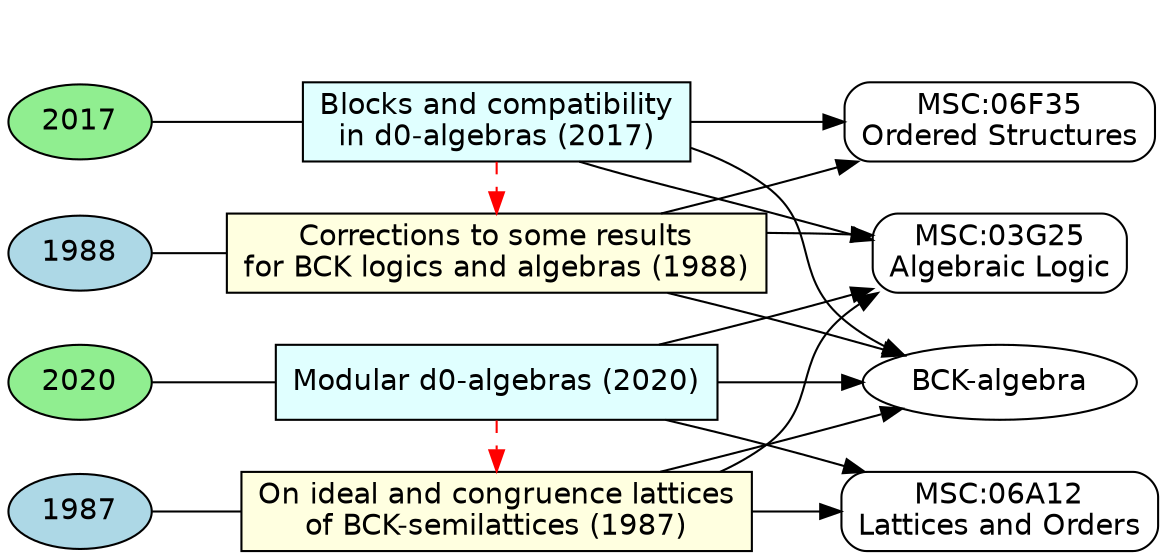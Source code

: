 digraph MissingCitations {
    rankdir=LR;
    node [shape=box, style=filled, fontname="Helvetica"];
    
    graph [
    nodesep=0.35,     // More horizontal space between nodes
    ranksep=0.5      // More vertical space between ranks
    ];


    // Older papers
    "P1" [label="Corrections to some results\nfor BCK logics and algebras (1988)", fillcolor=lightyellow];
    "P4" [label="On ideal and congruence lattices\nof BCK-semilattices (1987)", fillcolor=lightyellow];

    // Newer papers
    "P2" [label="Blocks and compatibility\nin d0-algebras (2017)", fillcolor=lightcyan];
    "P5" [label="Modular d0-algebras (2020)", fillcolor=lightcyan];

    // Shared MSC and keyword nodes
    "MSC_03G25" [label="MSC:03G25\nAlgebraic Logic", shape=box, style=rounded, fillcolor=white];
    "MSC_06F35" [label="MSC:06F35\nOrdered Structures", shape=box, style=rounded, fillcolor=white];
    "MSC_06A12" [label="MSC:06A12\nLattices and Orders", shape=box, style=rounded, fillcolor=white];
    "KW_BCKalgebra" [label="BCK-algebra", shape=ellipse, fillcolor=white];

    // Force vertical alignment within groups
    { rank = same; "P1"; "P4"; }
    { rank = same; "MSC_03G25"; "MSC_06F35"; "MSC_06A12"; "KW_BCKalgebra"; }
    { rank = same; "P2"; "P5"; }
    
        // Years
    "1987" [shape=ellipse, fillcolor=lightblue];
    "1988" [shape=ellipse, fillcolor=lightblue];
    "2017" [shape=ellipse, fillcolor=lightgreen];
    "2020" [shape=ellipse, fillcolor=lightgreen];

    // Year to paper edges
    edge [style=solid, color=black, arrowhead=none];
    "1988" -> "P1";
    "1987" -> "P4";
    "2017" -> "P2";
    "2020" -> "P5";

    // Invisible edges to force horizontal order
    edge [style=invis, arrowhead=normal];
    "P1" -> "MSC_03G25";
    "MSC_03G25" -> "P2";

    // Actual visible connections
    edge [style=solid, color=black];
    "P1" -> "MSC_03G25";
    "P1" -> "MSC_06F35";
    "P1" -> "KW_BCKalgebra";

    "P4" -> "MSC_03G25";
    "P4" -> "MSC_06A12";
    "P4" -> "KW_BCKalgebra";

    "P2" -> "MSC_03G25";
    "P2" -> "MSC_06F35";
    "P2" -> "KW_BCKalgebra";

    "P5" -> "MSC_03G25";
    "P5" -> "MSC_06A12";
    "P5" -> "KW_BCKalgebra";

    // // Suggested citation edges
    // Dummy node to help force a straight citation line
    "DUMMY_P2_P1" [style=invis, width=0, height=0, label=""];
    
    // Suggested citation edges
    edge [style=invis, constraint=false];
    "P2" -> "DUMMY_P2_P1";
    "DUMMY_P2_P1" -> "P1";
    
    // Keep dummy node aligned horizontally
    { rank = same; "P2"; "DUMMY_P2_P1"; "P1"; }

    edge [style=dashed, color=red];
    "P5" -> "P4";
    "P2" -> "P1" [constraint=false];
}

###
digraph MissingCitations {
    rankdir=LR;
    node [shape=box, style=filled, fillcolor=lightgray, fontname="Helvetica"];

    // Years
    "1987" [shape=ellipse, fillcolor=lightblue];
    "1988" [shape=ellipse, fillcolor=lightblue];
    "2017" [shape=ellipse, fillcolor=lightgreen];
    "2020" [shape=ellipse, fillcolor=lightgreen];

    // Older papers
    "P1" [label="Corrections to some results\nfor BCK logics and algebras (1988)", fillcolor=lightyellow];
    "P4" [label="On ideal and congruence lattices\nof BCK-semilattices (1987)", fillcolor=lightyellow];

    // Newer papers
    "P2" [label="Blocks and compatibility\nin d0-algebras (2017)", fillcolor=lightcyan];
    "P5" [label="Modular d0-algebras (2020)", fillcolor=lightcyan];

    // Shared MSC and Keywords nodes
    "MSC_03G25" [label="MSC:03G25\nAlgebraic Logic", shape=box, style=rounded, fillcolor=white];
    "MSC_06F35" [label="MSC:06F35\nOrdered Structures", shape=box, style=rounded,  fillcolor=white];
    "MSC_06A12" [label="MSC:06A12\nLattices and Orders", shape=box, style=rounded, fillcolor=white];
    "KW_BCKalgebra" [label="BCK-algebra", shape=ellipse, fillcolor=white];

    // Year to paper edges
    "1988" -> "P1";
    "1987" -> "P4";
    "2017" -> "P2";
    "2020" -> "P5";

    // Papers to MSC/Keyword nodes
    // P1 (1988)
    "P1" -> "MSC_03G25";
    "P1" -> "MSC_06F35";
    "P1" -> "KW_BCKalgebra";

    // P4 (1987)
    "P4" -> "MSC_03G25";
    "P4" -> "MSC_06A12";
    "P4" -> "KW_BCKalgebra";

    // P2 (2017)
    "P2" -> "MSC_03G25";
    "P2" -> "MSC_06F35";
    "P2" -> "KW_BCKalgebra";

    // P5 (2020)
    "P5" -> "MSC_03G25";
    "P5" -> "MSC_06A12";
    "P5" -> "KW_BCKalgebra";
}


###

digraph MissingCitations {
    rankdir=LR;
    node [shape=box, style=filled, fillcolor=lightgray, fontname="Helvetica"];

    // Years
    // "1980" [shape=ellipse, fillcolor=lightblue];
    "1983" [shape=ellipse, fillcolor=lightblue];
    "1988" [shape=ellipse, fillcolor=lightblue];
    "2022" [shape=ellipse, fillcolor=lightgreen];
    "2023" [shape=ellipse, fillcolor=lightgreen];

    // Papers (older)
    "P1" [label="A type of finite \nproper BCI-algebras", fillcolor=lightyellow];
    "P2" [label="Iséki's condition (C) \nand commutative BCK-algebras)", fillcolor=lightyellow];
    "P3" [label="BCK and related algebras \nand their corresponding logics", fillcolor=lightyellow];

    // Papers (newer)
    "P4" [label="Connections between commutative \nrings and some algebras of logic", fillcolor=lightcyan];
    "P5" [label="Modal operators on L-algebras", fillcolor=lightcyan];

    // MSC and Keywords (shared nodes)
    "MSC_03G25" [label="MSC:03G25", shape=ellipse, fillcolor=white];
    "KW_BCKalgebra" [label="BCK-algebra", shape=ellipse, fillcolor=white];
    
        // Shared MSCs/Keywords
    "P1" -> "MSC_03G25";
    "P2" -> "MSC_03G25";
    "P3" -> "MSC_03G25";
    "P1" -> "KW_BCKalgebra";
    "P2" -> "KW_BCKalgebra";
    "P3" -> "KW_BCKalgebra";
    "P4" -> "MSC_03G25";
    "P5" -> "MSC_03G25";
    "P4" -> "KW_BCKalgebra";
    "P5" -> "KW_BCKalgebra";

    // Year links
    "1988" -> "P1";
    "1983" -> "P2";
    "1983" -> "P3";
    "2022" -> "P4";
    "2023" -> "P5";


    // Suggested citation edges (should have cited)
    edge [style=dashed, color=red];
    "P1" -> "P4";
    "P1" -> "P5";
    "P2" -> "P5";
    "P3" -> "P5";
}

